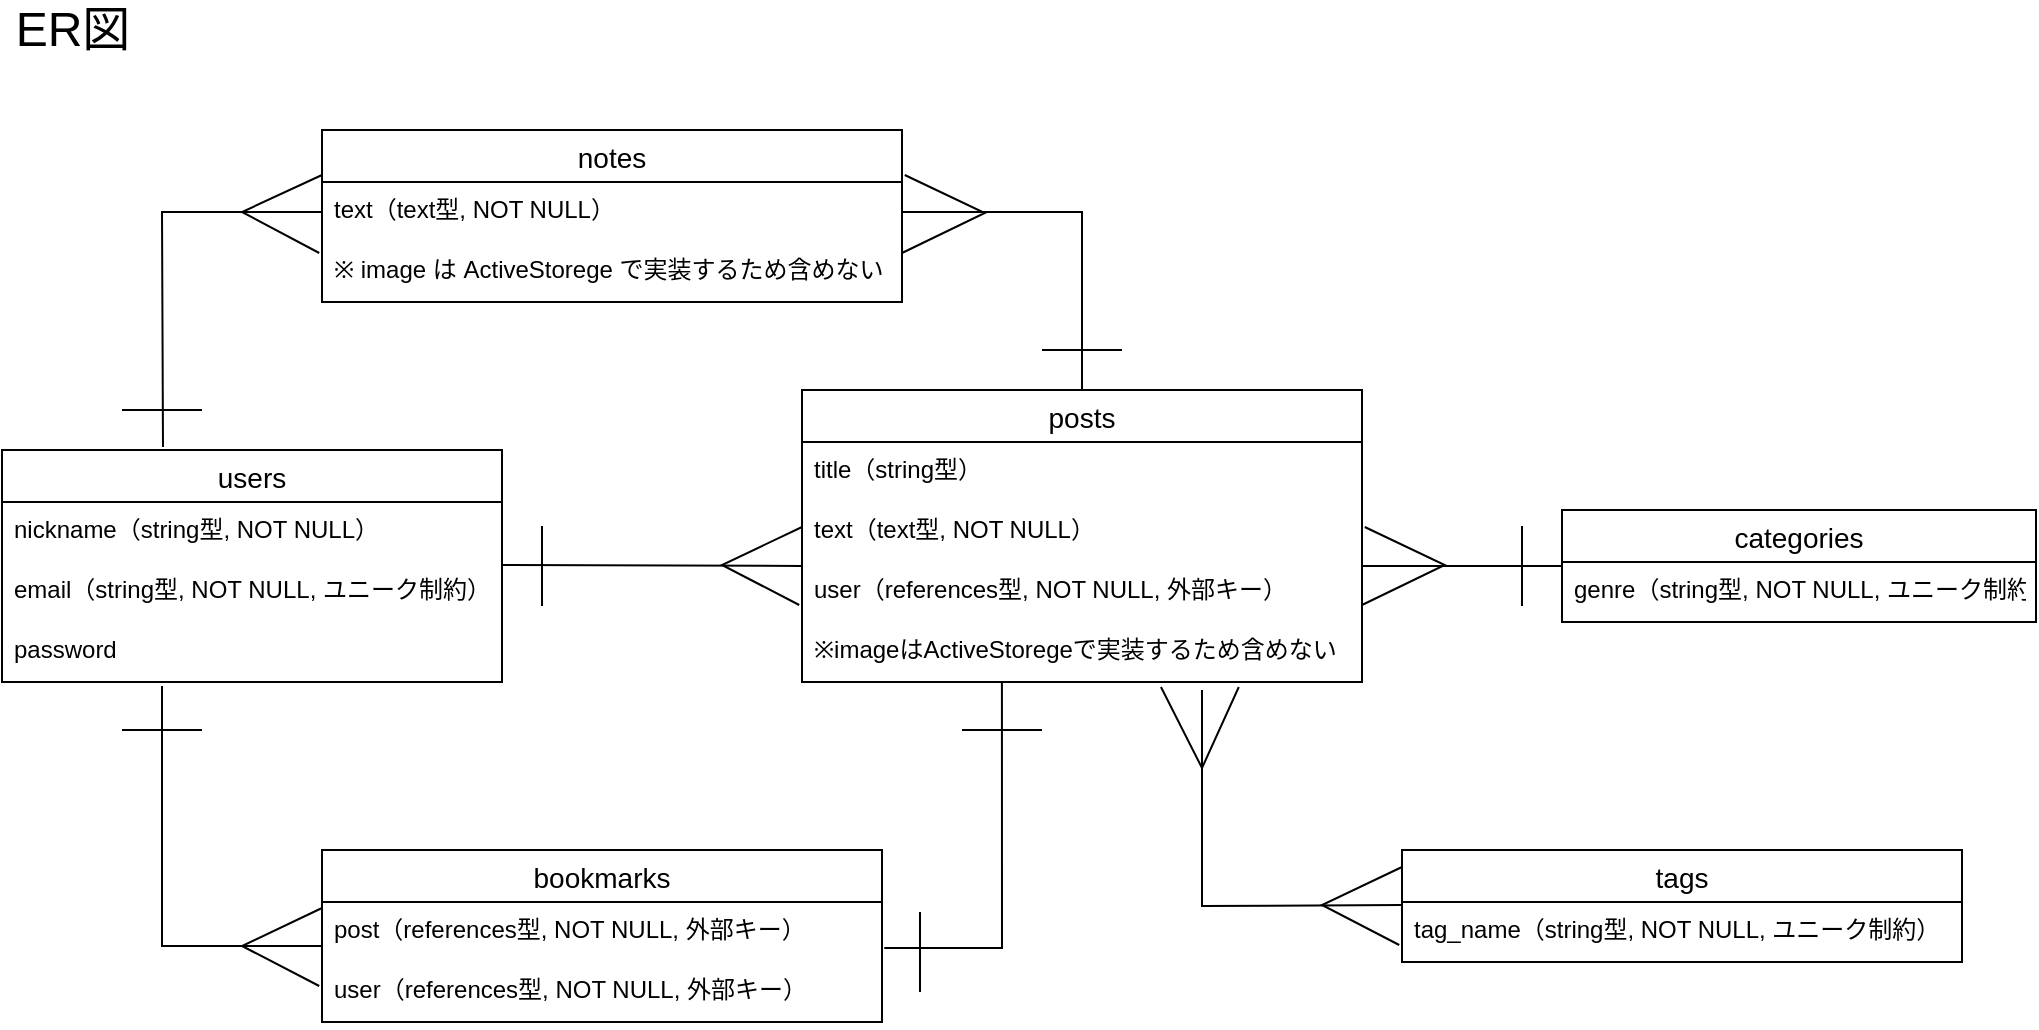 <mxfile>
    <diagram id="ngWC11oSB4pipSorqdsd" name="ページ1">
        <mxGraphModel dx="825" dy="521" grid="1" gridSize="10" guides="1" tooltips="1" connect="1" arrows="1" fold="1" page="1" pageScale="1" pageWidth="827" pageHeight="1169" math="0" shadow="0">
            <root>
                <mxCell id="0"/>
                <mxCell id="1" parent="0"/>
                <mxCell id="9" value="&lt;font style=&quot;font-size: 24px&quot;&gt;ER図&lt;/font&gt;" style="text;html=1;resizable=0;autosize=1;align=center;verticalAlign=middle;points=[];fillColor=none;strokeColor=none;rounded=0;" parent="1" vertex="1">
                    <mxGeometry x="40" y="20" width="70" height="20" as="geometry"/>
                </mxCell>
                <mxCell id="11" value="users" style="swimlane;fontStyle=0;childLayout=stackLayout;horizontal=1;startSize=26;horizontalStack=0;resizeParent=1;resizeParentMax=0;resizeLast=0;collapsible=1;marginBottom=0;align=center;fontSize=14;" parent="1" vertex="1">
                    <mxGeometry x="40" y="240" width="250" height="116" as="geometry"/>
                </mxCell>
                <mxCell id="12" value="nickname（string型, NOT NULL）" style="text;strokeColor=none;fillColor=none;spacingLeft=4;spacingRight=4;overflow=hidden;rotatable=0;points=[[0,0.5],[1,0.5]];portConstraint=eastwest;fontSize=12;" parent="11" vertex="1">
                    <mxGeometry y="26" width="250" height="30" as="geometry"/>
                </mxCell>
                <mxCell id="13" value="email（string型, NOT NULL, ユニーク制約）" style="text;strokeColor=none;fillColor=none;spacingLeft=4;spacingRight=4;overflow=hidden;rotatable=0;points=[[0,0.5],[1,0.5]];portConstraint=eastwest;fontSize=12;" parent="11" vertex="1">
                    <mxGeometry y="56" width="250" height="30" as="geometry"/>
                </mxCell>
                <mxCell id="14" value="password" style="text;strokeColor=none;fillColor=none;spacingLeft=4;spacingRight=4;overflow=hidden;rotatable=0;points=[[0,0.5],[1,0.5]];portConstraint=eastwest;fontSize=12;" parent="11" vertex="1">
                    <mxGeometry y="86" width="250" height="30" as="geometry"/>
                </mxCell>
                <mxCell id="15" value="posts" style="swimlane;fontStyle=0;childLayout=stackLayout;horizontal=1;startSize=26;horizontalStack=0;resizeParent=1;resizeParentMax=0;resizeLast=0;collapsible=1;marginBottom=0;align=center;fontSize=14;" parent="1" vertex="1">
                    <mxGeometry x="440" y="210" width="280" height="146" as="geometry"/>
                </mxCell>
                <mxCell id="16" value="title（string型）" style="text;strokeColor=none;fillColor=none;spacingLeft=4;spacingRight=4;overflow=hidden;rotatable=0;points=[[0,0.5],[1,0.5]];portConstraint=eastwest;fontSize=12;" parent="15" vertex="1">
                    <mxGeometry y="26" width="280" height="30" as="geometry"/>
                </mxCell>
                <mxCell id="17" value="text（text型, NOT NULL）" style="text;strokeColor=none;fillColor=none;spacingLeft=4;spacingRight=4;overflow=hidden;rotatable=0;points=[[0,0.5],[1,0.5]];portConstraint=eastwest;fontSize=12;" parent="15" vertex="1">
                    <mxGeometry y="56" width="280" height="30" as="geometry"/>
                </mxCell>
                <mxCell id="18" value="user（references型, NOT NULL, 外部キー）" style="text;strokeColor=none;fillColor=none;spacingLeft=4;spacingRight=4;overflow=hidden;rotatable=0;points=[[0,0.5],[1,0.5]];portConstraint=eastwest;fontSize=12;" parent="15" vertex="1">
                    <mxGeometry y="86" width="280" height="30" as="geometry"/>
                </mxCell>
                <mxCell id="25" value="※imageはActiveStoregeで実装するため含めない" style="text;strokeColor=none;fillColor=none;spacingLeft=4;spacingRight=4;overflow=hidden;rotatable=0;points=[[0,0.5],[1,0.5]];portConstraint=eastwest;fontSize=12;" parent="15" vertex="1">
                    <mxGeometry y="116" width="280" height="30" as="geometry"/>
                </mxCell>
                <mxCell id="22" value="" style="endArrow=none;html=1;rounded=0;fontSize=24;" parent="1" edge="1">
                    <mxGeometry relative="1" as="geometry">
                        <mxPoint x="290" y="297.5" as="sourcePoint"/>
                        <mxPoint x="440" y="298" as="targetPoint"/>
                    </mxGeometry>
                </mxCell>
                <mxCell id="23" value="" style="endArrow=none;html=1;rounded=0;fontSize=24;" parent="1" edge="1">
                    <mxGeometry relative="1" as="geometry">
                        <mxPoint x="310" y="278" as="sourcePoint"/>
                        <mxPoint x="310" y="318" as="targetPoint"/>
                    </mxGeometry>
                </mxCell>
                <mxCell id="26" value="notes" style="swimlane;fontStyle=0;childLayout=stackLayout;horizontal=1;startSize=26;horizontalStack=0;resizeParent=1;resizeParentMax=0;resizeLast=0;collapsible=1;marginBottom=0;align=center;fontSize=14;" parent="1" vertex="1">
                    <mxGeometry x="200" y="80" width="290" height="86" as="geometry"/>
                </mxCell>
                <mxCell id="27" value="text（text型, NOT NULL）" style="text;strokeColor=none;fillColor=none;spacingLeft=4;spacingRight=4;overflow=hidden;rotatable=0;points=[[0,0.5],[1,0.5]];portConstraint=eastwest;fontSize=12;" parent="26" vertex="1">
                    <mxGeometry y="26" width="290" height="30" as="geometry"/>
                </mxCell>
                <mxCell id="28" value="※ image は ActiveStorege で実装するため含めない" style="text;strokeColor=none;fillColor=none;spacingLeft=4;spacingRight=4;overflow=hidden;rotatable=0;points=[[0,0.5],[1,0.5]];portConstraint=eastwest;fontSize=12;" parent="26" vertex="1">
                    <mxGeometry y="56" width="290" height="30" as="geometry"/>
                </mxCell>
                <mxCell id="32" value="" style="endArrow=none;html=1;rounded=0;fontSize=24;entryX=-0.005;entryY=0.15;entryDx=0;entryDy=0;entryPerimeter=0;exitX=0;exitY=0.25;exitDx=0;exitDy=0;" parent="26" edge="1">
                    <mxGeometry relative="1" as="geometry">
                        <mxPoint y="22.5" as="sourcePoint"/>
                        <mxPoint x="-1.38" y="61.5" as="targetPoint"/>
                        <Array as="points">
                            <mxPoint x="-40" y="41"/>
                        </Array>
                    </mxGeometry>
                </mxCell>
                <mxCell id="30" value="" style="endArrow=none;html=1;rounded=0;fontSize=24;exitX=0.322;exitY=-0.013;exitDx=0;exitDy=0;exitPerimeter=0;entryX=0;entryY=0.5;entryDx=0;entryDy=0;" parent="1" source="11" target="27" edge="1">
                    <mxGeometry relative="1" as="geometry">
                        <mxPoint x="80.5" y="357.5" as="sourcePoint"/>
                        <mxPoint x="70" y="481" as="targetPoint"/>
                        <Array as="points">
                            <mxPoint x="120" y="121"/>
                        </Array>
                    </mxGeometry>
                </mxCell>
                <mxCell id="31" value="" style="endArrow=none;html=1;rounded=0;fontSize=24;" parent="1" edge="1">
                    <mxGeometry relative="1" as="geometry">
                        <mxPoint x="100" y="220" as="sourcePoint"/>
                        <mxPoint x="140" y="220" as="targetPoint"/>
                    </mxGeometry>
                </mxCell>
                <mxCell id="33" value="" style="endArrow=none;html=1;rounded=0;fontSize=24;entryX=0.5;entryY=0;entryDx=0;entryDy=0;" parent="1" source="27" target="15" edge="1">
                    <mxGeometry relative="1" as="geometry">
                        <mxPoint x="510" y="483" as="sourcePoint"/>
                        <mxPoint x="600" y="210" as="targetPoint"/>
                        <Array as="points">
                            <mxPoint x="580" y="121"/>
                        </Array>
                    </mxGeometry>
                </mxCell>
                <mxCell id="35" value="" style="endArrow=none;html=1;rounded=0;fontSize=24;entryX=-0.005;entryY=0.15;entryDx=0;entryDy=0;entryPerimeter=0;exitX=0;exitY=0.25;exitDx=0;exitDy=0;" parent="1" edge="1">
                    <mxGeometry relative="1" as="geometry">
                        <mxPoint x="491.38" y="102.5" as="sourcePoint"/>
                        <mxPoint x="490.0" y="141.5" as="targetPoint"/>
                        <Array as="points">
                            <mxPoint x="531.38" y="121.5"/>
                        </Array>
                    </mxGeometry>
                </mxCell>
                <mxCell id="37" value="" style="endArrow=none;html=1;rounded=0;fontSize=24;entryX=-0.005;entryY=0.15;entryDx=0;entryDy=0;entryPerimeter=0;exitX=0;exitY=0.25;exitDx=0;exitDy=0;" parent="1" edge="1">
                    <mxGeometry relative="1" as="geometry">
                        <mxPoint x="440" y="278.5" as="sourcePoint"/>
                        <mxPoint x="438.62" y="317.5" as="targetPoint"/>
                        <Array as="points">
                            <mxPoint x="400" y="297.5"/>
                        </Array>
                    </mxGeometry>
                </mxCell>
                <mxCell id="38" value="categories" style="swimlane;fontStyle=0;childLayout=stackLayout;horizontal=1;startSize=26;horizontalStack=0;resizeParent=1;resizeParentMax=0;resizeLast=0;collapsible=1;marginBottom=0;align=center;fontSize=14;" parent="1" vertex="1">
                    <mxGeometry x="820" y="270" width="237" height="56" as="geometry"/>
                </mxCell>
                <mxCell id="39" value="genre（string型, NOT NULL, ユニーク制約）" style="text;strokeColor=none;fillColor=none;spacingLeft=4;spacingRight=4;overflow=hidden;rotatable=0;points=[[0,0.5],[1,0.5]];portConstraint=eastwest;fontSize=12;" parent="38" vertex="1">
                    <mxGeometry y="26" width="237" height="30" as="geometry"/>
                </mxCell>
                <mxCell id="42" value="" style="endArrow=none;html=1;rounded=0;fontSize=24;entryX=0;entryY=0.733;entryDx=0;entryDy=0;exitX=0.32;exitY=1.067;exitDx=0;exitDy=0;exitPerimeter=0;entryPerimeter=0;" parent="1" source="14" target="61" edge="1">
                    <mxGeometry relative="1" as="geometry">
                        <mxPoint x="520" y="360" as="sourcePoint"/>
                        <mxPoint x="359.5" y="466.5" as="targetPoint"/>
                        <Array as="points">
                            <mxPoint x="120" y="488"/>
                        </Array>
                    </mxGeometry>
                </mxCell>
                <mxCell id="45" value="tags" style="swimlane;fontStyle=0;childLayout=stackLayout;horizontal=1;startSize=26;horizontalStack=0;resizeParent=1;resizeParentMax=0;resizeLast=0;collapsible=1;marginBottom=0;align=center;fontSize=14;" parent="1" vertex="1">
                    <mxGeometry x="740" y="440" width="280" height="56" as="geometry"/>
                </mxCell>
                <mxCell id="46" value="tag_name（string型, NOT NULL, ユニーク制約）" style="text;strokeColor=none;fillColor=none;spacingLeft=4;spacingRight=4;overflow=hidden;rotatable=0;points=[[0,0.5],[1,0.5]];portConstraint=eastwest;fontSize=12;" parent="45" vertex="1">
                    <mxGeometry y="26" width="280" height="30" as="geometry"/>
                </mxCell>
                <mxCell id="47" value="" style="endArrow=none;html=1;rounded=0;fontSize=24;" parent="1" edge="1">
                    <mxGeometry relative="1" as="geometry">
                        <mxPoint x="720" y="298" as="sourcePoint"/>
                        <mxPoint x="820" y="298" as="targetPoint"/>
                    </mxGeometry>
                </mxCell>
                <mxCell id="48" value="" style="endArrow=none;html=1;rounded=0;fontSize=24;" parent="1" edge="1">
                    <mxGeometry relative="1" as="geometry">
                        <mxPoint x="800" y="278" as="sourcePoint"/>
                        <mxPoint x="800" y="318" as="targetPoint"/>
                    </mxGeometry>
                </mxCell>
                <mxCell id="55" value="" style="endArrow=none;html=1;rounded=0;fontSize=24;exitX=0.28;exitY=1.117;exitDx=0;exitDy=0;exitPerimeter=0;entryX=0.141;entryY=1.117;entryDx=0;entryDy=0;entryPerimeter=0;" parent="1" edge="1">
                    <mxGeometry relative="1" as="geometry">
                        <mxPoint x="658.4" y="358.51" as="sourcePoint"/>
                        <mxPoint x="619.48" y="358.51" as="targetPoint"/>
                        <Array as="points">
                            <mxPoint x="640" y="399"/>
                        </Array>
                    </mxGeometry>
                </mxCell>
                <mxCell id="56" value="" style="endArrow=none;html=1;rounded=0;fontSize=24;" parent="1" edge="1">
                    <mxGeometry relative="1" as="geometry">
                        <mxPoint x="640" y="360" as="sourcePoint"/>
                        <mxPoint x="740" y="467.5" as="targetPoint"/>
                        <Array as="points">
                            <mxPoint x="640" y="468"/>
                        </Array>
                    </mxGeometry>
                </mxCell>
                <mxCell id="57" value="" style="endArrow=none;html=1;rounded=0;fontSize=24;entryX=-0.005;entryY=0.15;entryDx=0;entryDy=0;entryPerimeter=0;exitX=0;exitY=0.25;exitDx=0;exitDy=0;" parent="1" edge="1">
                    <mxGeometry relative="1" as="geometry">
                        <mxPoint x="740" y="448.5" as="sourcePoint"/>
                        <mxPoint x="738.62" y="487.5" as="targetPoint"/>
                        <Array as="points">
                            <mxPoint x="700" y="467.5"/>
                        </Array>
                    </mxGeometry>
                </mxCell>
                <mxCell id="60" value="bookmarks" style="swimlane;fontStyle=0;childLayout=stackLayout;horizontal=1;startSize=26;horizontalStack=0;resizeParent=1;resizeParentMax=0;resizeLast=0;collapsible=1;marginBottom=0;align=center;fontSize=14;" parent="1" vertex="1">
                    <mxGeometry x="200" y="440" width="280" height="86" as="geometry"/>
                </mxCell>
                <mxCell id="61" value="post（references型, NOT NULL, 外部キー）" style="text;strokeColor=none;fillColor=none;spacingLeft=4;spacingRight=4;overflow=hidden;rotatable=0;points=[[0,0.5],[1,0.5]];portConstraint=eastwest;fontSize=12;" parent="60" vertex="1">
                    <mxGeometry y="26" width="280" height="30" as="geometry"/>
                </mxCell>
                <mxCell id="62" value="user（references型, NOT NULL, 外部キー）" style="text;strokeColor=none;fillColor=none;spacingLeft=4;spacingRight=4;overflow=hidden;rotatable=0;points=[[0,0.5],[1,0.5]];portConstraint=eastwest;fontSize=12;" parent="60" vertex="1">
                    <mxGeometry y="56" width="280" height="30" as="geometry"/>
                </mxCell>
                <mxCell id="64" value="" style="endArrow=none;html=1;rounded=0;fontSize=24;" parent="1" edge="1">
                    <mxGeometry relative="1" as="geometry">
                        <mxPoint x="560" y="190" as="sourcePoint"/>
                        <mxPoint x="600" y="190" as="targetPoint"/>
                    </mxGeometry>
                </mxCell>
                <mxCell id="65" value="" style="endArrow=none;html=1;rounded=0;fontSize=24;entryX=1.004;entryY=0.767;entryDx=0;entryDy=0;entryPerimeter=0;exitX=0.357;exitY=1;exitDx=0;exitDy=0;exitPerimeter=0;" parent="1" source="25" target="61" edge="1">
                    <mxGeometry relative="1" as="geometry">
                        <mxPoint x="560" y="360" as="sourcePoint"/>
                        <mxPoint x="620" y="410" as="targetPoint"/>
                        <Array as="points">
                            <mxPoint x="540" y="489"/>
                        </Array>
                    </mxGeometry>
                </mxCell>
                <mxCell id="67" value="" style="endArrow=none;html=1;rounded=0;fontSize=24;" parent="1" edge="1">
                    <mxGeometry relative="1" as="geometry">
                        <mxPoint x="499" y="471" as="sourcePoint"/>
                        <mxPoint x="499" y="511" as="targetPoint"/>
                    </mxGeometry>
                </mxCell>
                <mxCell id="68" value="" style="endArrow=none;html=1;rounded=0;fontSize=24;" parent="1" edge="1">
                    <mxGeometry relative="1" as="geometry">
                        <mxPoint x="100" y="380" as="sourcePoint"/>
                        <mxPoint x="140" y="380" as="targetPoint"/>
                    </mxGeometry>
                </mxCell>
                <mxCell id="70" value="" style="endArrow=none;html=1;rounded=0;fontSize=24;entryX=-0.005;entryY=0.15;entryDx=0;entryDy=0;entryPerimeter=0;exitX=0;exitY=0.25;exitDx=0;exitDy=0;" parent="1" edge="1">
                    <mxGeometry relative="1" as="geometry">
                        <mxPoint x="721.38" y="278.5" as="sourcePoint"/>
                        <mxPoint x="720" y="317.5" as="targetPoint"/>
                        <Array as="points">
                            <mxPoint x="761.38" y="297.5"/>
                        </Array>
                    </mxGeometry>
                </mxCell>
                <mxCell id="71" value="" style="endArrow=none;html=1;rounded=0;fontSize=24;" parent="1" edge="1">
                    <mxGeometry relative="1" as="geometry">
                        <mxPoint x="520" y="380" as="sourcePoint"/>
                        <mxPoint x="560" y="380" as="targetPoint"/>
                    </mxGeometry>
                </mxCell>
                <mxCell id="73" value="" style="endArrow=none;html=1;rounded=0;fontSize=24;entryX=-0.005;entryY=0.15;entryDx=0;entryDy=0;entryPerimeter=0;exitX=0;exitY=0.25;exitDx=0;exitDy=0;" parent="1" edge="1">
                    <mxGeometry relative="1" as="geometry">
                        <mxPoint x="200" y="469" as="sourcePoint"/>
                        <mxPoint x="198.62" y="508" as="targetPoint"/>
                        <Array as="points">
                            <mxPoint x="160" y="488"/>
                        </Array>
                    </mxGeometry>
                </mxCell>
            </root>
        </mxGraphModel>
    </diagram>
</mxfile>